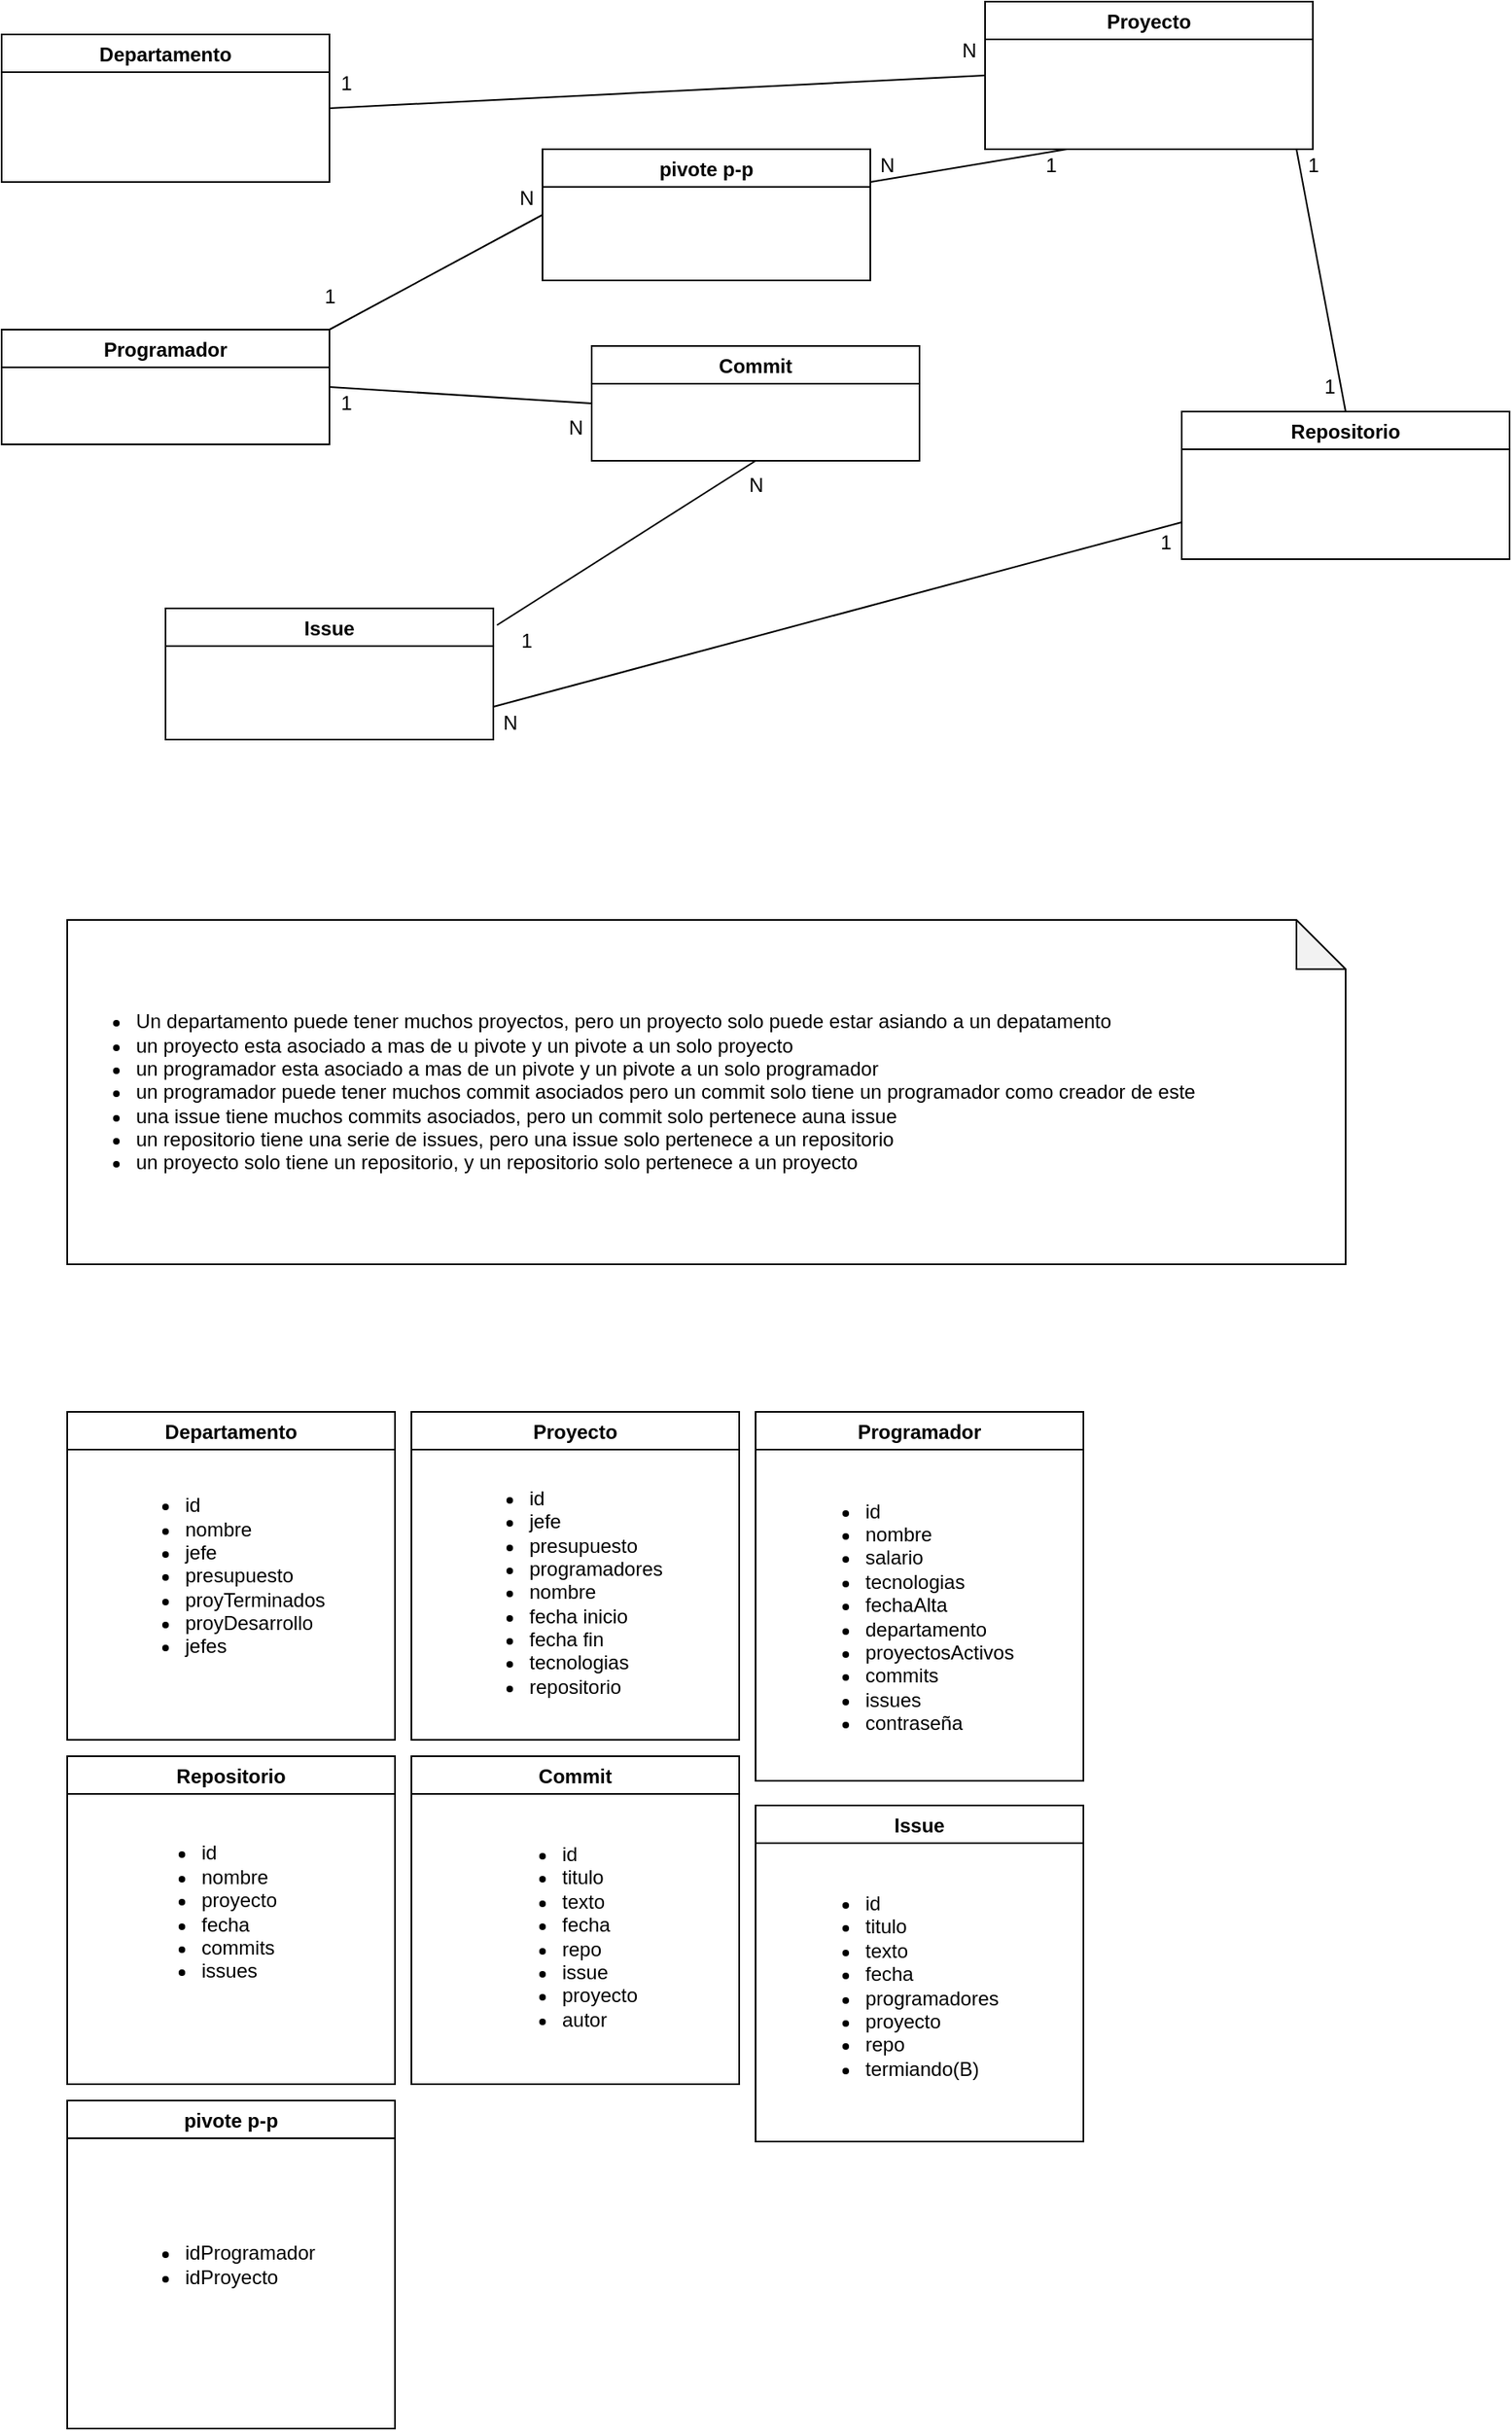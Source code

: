 <mxfile>
    <diagram id="Y_8CWcjjHNLW3_KD36bx" name="Page-1">
        <mxGraphModel dx="948" dy="571" grid="1" gridSize="10" guides="1" tooltips="1" connect="1" arrows="1" fold="1" page="1" pageScale="1" pageWidth="850" pageHeight="1100" math="0" shadow="0">
            <root>
                <mxCell id="0"/>
                <mxCell id="1" parent="0"/>
                <mxCell id="2" value="Departamento" style="swimlane;" parent="1" vertex="1">
                    <mxGeometry x="50" y="50" width="200" height="90" as="geometry"/>
                </mxCell>
                <mxCell id="4" value="Proyecto" style="swimlane;" parent="1" vertex="1">
                    <mxGeometry x="650" y="30" width="200" height="90" as="geometry"/>
                </mxCell>
                <mxCell id="5" value="" style="endArrow=none;html=1;exitX=1;exitY=0.5;exitDx=0;exitDy=0;entryX=0;entryY=0.5;entryDx=0;entryDy=0;" parent="1" source="2" target="4" edge="1">
                    <mxGeometry width="50" height="50" relative="1" as="geometry">
                        <mxPoint x="280" y="120" as="sourcePoint"/>
                        <mxPoint x="330" y="70" as="targetPoint"/>
                    </mxGeometry>
                </mxCell>
                <mxCell id="6" value="1" style="text;html=1;align=center;verticalAlign=middle;resizable=0;points=[];autosize=1;strokeColor=none;" parent="1" vertex="1">
                    <mxGeometry x="250" y="70" width="20" height="20" as="geometry"/>
                </mxCell>
                <mxCell id="7" value="N" style="text;html=1;align=center;verticalAlign=middle;resizable=0;points=[];autosize=1;strokeColor=none;" parent="1" vertex="1">
                    <mxGeometry x="630" y="50" width="20" height="20" as="geometry"/>
                </mxCell>
                <mxCell id="8" value="Programador" style="swimlane;" parent="1" vertex="1">
                    <mxGeometry x="50" y="230" width="200" height="70" as="geometry"/>
                </mxCell>
                <mxCell id="14" value="Commit" style="swimlane;" parent="1" vertex="1">
                    <mxGeometry x="410" y="240" width="200" height="70" as="geometry"/>
                </mxCell>
                <mxCell id="15" value="" style="endArrow=none;html=1;exitX=1;exitY=0.5;exitDx=0;exitDy=0;entryX=0;entryY=0.5;entryDx=0;entryDy=0;" parent="1" source="8" target="14" edge="1">
                    <mxGeometry width="50" height="50" relative="1" as="geometry">
                        <mxPoint x="260" y="270" as="sourcePoint"/>
                        <mxPoint x="350" y="290" as="targetPoint"/>
                    </mxGeometry>
                </mxCell>
                <mxCell id="16" value="1" style="text;html=1;align=center;verticalAlign=middle;resizable=0;points=[];autosize=1;strokeColor=none;" parent="1" vertex="1">
                    <mxGeometry x="250" y="265" width="20" height="20" as="geometry"/>
                </mxCell>
                <mxCell id="17" value="N" style="text;html=1;align=center;verticalAlign=middle;resizable=0;points=[];autosize=1;strokeColor=none;" parent="1" vertex="1">
                    <mxGeometry x="390" y="280" width="20" height="20" as="geometry"/>
                </mxCell>
                <mxCell id="18" value="Issue" style="swimlane;" parent="1" vertex="1">
                    <mxGeometry x="150" y="400" width="200" height="80" as="geometry"/>
                </mxCell>
                <mxCell id="19" value="" style="endArrow=none;html=1;entryX=0.5;entryY=1;entryDx=0;entryDy=0;exitX=1.011;exitY=0.128;exitDx=0;exitDy=0;exitPerimeter=0;" parent="1" source="18" target="14" edge="1">
                    <mxGeometry width="50" height="50" relative="1" as="geometry">
                        <mxPoint x="400" y="400" as="sourcePoint"/>
                        <mxPoint x="450" y="350" as="targetPoint"/>
                    </mxGeometry>
                </mxCell>
                <mxCell id="20" value="1" style="text;html=1;align=center;verticalAlign=middle;resizable=0;points=[];autosize=1;strokeColor=none;" parent="1" vertex="1">
                    <mxGeometry x="360" y="410" width="20" height="20" as="geometry"/>
                </mxCell>
                <mxCell id="21" value="N" style="text;html=1;align=center;verticalAlign=middle;resizable=0;points=[];autosize=1;strokeColor=none;" parent="1" vertex="1">
                    <mxGeometry x="500" y="315" width="20" height="20" as="geometry"/>
                </mxCell>
                <mxCell id="22" value="Repositorio" style="swimlane;" parent="1" vertex="1">
                    <mxGeometry x="770" y="280" width="200" height="90" as="geometry"/>
                </mxCell>
                <mxCell id="23" value="" style="endArrow=none;html=1;entryX=0.5;entryY=0;entryDx=0;entryDy=0;" parent="1" target="22" edge="1">
                    <mxGeometry width="50" height="50" relative="1" as="geometry">
                        <mxPoint x="840" y="120" as="sourcePoint"/>
                        <mxPoint x="770" y="150" as="targetPoint"/>
                    </mxGeometry>
                </mxCell>
                <mxCell id="24" value="1" style="text;html=1;align=center;verticalAlign=middle;resizable=0;points=[];autosize=1;strokeColor=none;" parent="1" vertex="1">
                    <mxGeometry x="840" y="120" width="20" height="20" as="geometry"/>
                </mxCell>
                <mxCell id="25" value="1" style="text;html=1;align=center;verticalAlign=middle;resizable=0;points=[];autosize=1;strokeColor=none;" parent="1" vertex="1">
                    <mxGeometry x="850" y="255" width="20" height="20" as="geometry"/>
                </mxCell>
                <mxCell id="26" value="" style="endArrow=none;html=1;exitX=1;exitY=0.75;exitDx=0;exitDy=0;entryX=0;entryY=0.75;entryDx=0;entryDy=0;" parent="1" source="18" target="22" edge="1">
                    <mxGeometry width="50" height="50" relative="1" as="geometry">
                        <mxPoint x="610" y="470" as="sourcePoint"/>
                        <mxPoint x="660" y="420" as="targetPoint"/>
                    </mxGeometry>
                </mxCell>
                <mxCell id="27" value="1" style="text;html=1;align=center;verticalAlign=middle;resizable=0;points=[];autosize=1;strokeColor=none;" parent="1" vertex="1">
                    <mxGeometry x="750" y="350" width="20" height="20" as="geometry"/>
                </mxCell>
                <mxCell id="28" value="N" style="text;html=1;align=center;verticalAlign=middle;resizable=0;points=[];autosize=1;strokeColor=none;" parent="1" vertex="1">
                    <mxGeometry x="350" y="460" width="20" height="20" as="geometry"/>
                </mxCell>
                <mxCell id="29" value="&lt;ul&gt;&lt;li&gt;Un departamento puede tener muchos proyectos, pero un proyecto solo puede estar asiando a un depatamento&lt;/li&gt;&lt;li&gt;un proyecto esta asociado a mas de u pivote y un pivote a un solo proyecto&lt;/li&gt;&lt;li&gt;un programador esta asociado a mas de un pivote y un pivote a un solo programador&lt;/li&gt;&lt;li&gt;un programador puede tener muchos commit asociados pero un commit solo tiene un programador como creador de este&lt;/li&gt;&lt;li&gt;una issue tiene muchos commits asociados, pero un commit solo pertenece auna issue&lt;/li&gt;&lt;li&gt;un repositorio tiene una serie de issues, pero una issue solo pertenece a un repositorio&lt;/li&gt;&lt;li&gt;un proyecto solo tiene un repositorio, y un repositorio solo pertenece a un proyecto&lt;/li&gt;&lt;/ul&gt;" style="shape=note;whiteSpace=wrap;html=1;backgroundOutline=1;darkOpacity=0.05;align=left;" parent="1" vertex="1">
                    <mxGeometry x="90" y="590" width="780" height="210" as="geometry"/>
                </mxCell>
                <mxCell id="30" value="Departamento" style="swimlane;" vertex="1" parent="1">
                    <mxGeometry x="90" y="890" width="200" height="200" as="geometry"/>
                </mxCell>
                <mxCell id="31" value="&lt;ul&gt;&lt;li&gt;id&lt;/li&gt;&lt;li&gt;nombre&lt;/li&gt;&lt;li&gt;jefe&lt;/li&gt;&lt;li&gt;presupuesto&lt;/li&gt;&lt;li&gt;proyTerminados&lt;/li&gt;&lt;li&gt;proyDesarrollo&lt;/li&gt;&lt;li&gt;jefes&lt;/li&gt;&lt;/ul&gt;" style="text;html=1;align=left;verticalAlign=middle;resizable=0;points=[];autosize=1;strokeColor=none;fillColor=none;" vertex="1" parent="30">
                    <mxGeometry x="30" y="15" width="140" height="170" as="geometry"/>
                </mxCell>
                <mxCell id="32" value="Proyecto" style="swimlane;" vertex="1" parent="1">
                    <mxGeometry x="300" y="890" width="200" height="200" as="geometry"/>
                </mxCell>
                <mxCell id="33" value="&lt;ul&gt;&lt;li&gt;id&lt;/li&gt;&lt;li&gt;jefe&lt;/li&gt;&lt;li&gt;presupuesto&lt;/li&gt;&lt;li&gt;programadores&lt;/li&gt;&lt;li&gt;nombre&lt;/li&gt;&lt;li&gt;fecha inicio&lt;/li&gt;&lt;li&gt;fecha fin&lt;/li&gt;&lt;li&gt;tecnologias&lt;/li&gt;&lt;li&gt;repositorio&lt;/li&gt;&lt;/ul&gt;" style="text;html=1;align=left;verticalAlign=middle;resizable=0;points=[];autosize=1;strokeColor=none;fillColor=none;" vertex="1" parent="32">
                    <mxGeometry x="30" y="5" width="140" height="210" as="geometry"/>
                </mxCell>
                <mxCell id="34" value="Programador" style="swimlane;" vertex="1" parent="1">
                    <mxGeometry x="510" y="890" width="200" height="225" as="geometry"/>
                </mxCell>
                <mxCell id="35" value="&lt;ul&gt;&lt;li&gt;id&lt;/li&gt;&lt;li&gt;nombre&lt;/li&gt;&lt;li&gt;salario&lt;/li&gt;&lt;li&gt;tecnologias&lt;/li&gt;&lt;li&gt;fechaAlta&lt;/li&gt;&lt;li&gt;departamento&lt;/li&gt;&lt;li&gt;proyectosActivos&lt;/li&gt;&lt;li&gt;commits&lt;/li&gt;&lt;li&gt;issues&lt;/li&gt;&lt;li&gt;contraseña&lt;/li&gt;&lt;/ul&gt;" style="text;html=1;align=left;verticalAlign=middle;resizable=0;points=[];autosize=1;strokeColor=none;fillColor=none;" vertex="1" parent="34">
                    <mxGeometry x="25" y="10" width="150" height="230" as="geometry"/>
                </mxCell>
                <mxCell id="36" value="Repositorio" style="swimlane;" vertex="1" parent="1">
                    <mxGeometry x="90" y="1100" width="200" height="200" as="geometry"/>
                </mxCell>
                <mxCell id="37" value="&lt;ul&gt;&lt;li&gt;id&lt;/li&gt;&lt;li&gt;nombre&lt;/li&gt;&lt;li&gt;proyecto&lt;/li&gt;&lt;li&gt;fecha&lt;/li&gt;&lt;li&gt;commits&lt;/li&gt;&lt;li&gt;issues&lt;/li&gt;&lt;/ul&gt;" style="text;html=1;align=left;verticalAlign=middle;resizable=0;points=[];autosize=1;strokeColor=none;fillColor=none;" vertex="1" parent="36">
                    <mxGeometry x="40" y="20" width="100" height="150" as="geometry"/>
                </mxCell>
                <mxCell id="38" value="Commit" style="swimlane;" vertex="1" parent="1">
                    <mxGeometry x="300" y="1100" width="200" height="200" as="geometry"/>
                </mxCell>
                <mxCell id="40" value="Issue" style="swimlane;" vertex="1" parent="1">
                    <mxGeometry x="510" y="1130" width="200" height="205" as="geometry"/>
                </mxCell>
                <mxCell id="41" value="&lt;ul&gt;&lt;li&gt;id&lt;/li&gt;&lt;li&gt;titulo&lt;/li&gt;&lt;li&gt;texto&lt;/li&gt;&lt;li&gt;fecha&lt;/li&gt;&lt;li&gt;programadores&lt;/li&gt;&lt;li&gt;proyecto&lt;/li&gt;&lt;li&gt;repo&lt;/li&gt;&lt;li&gt;termiando(B)&lt;/li&gt;&lt;/ul&gt;" style="text;html=1;align=left;verticalAlign=middle;resizable=0;points=[];autosize=1;strokeColor=none;fillColor=none;" vertex="1" parent="40">
                    <mxGeometry x="25" y="15" width="140" height="190" as="geometry"/>
                </mxCell>
                <mxCell id="42" value="pivote p-p" style="swimlane;" vertex="1" parent="1">
                    <mxGeometry x="90" y="1310" width="200" height="200" as="geometry"/>
                </mxCell>
                <mxCell id="43" value="&lt;ul&gt;&lt;li&gt;idProgramador&lt;/li&gt;&lt;li&gt;idProyecto&lt;/li&gt;&lt;/ul&gt;" style="text;html=1;align=left;verticalAlign=middle;resizable=0;points=[];autosize=1;strokeColor=none;fillColor=none;" vertex="1" parent="42">
                    <mxGeometry x="30" y="65" width="130" height="70" as="geometry"/>
                </mxCell>
                <mxCell id="44" value="pivote p-p" style="swimlane;" vertex="1" parent="1">
                    <mxGeometry x="380" y="120" width="200" height="80" as="geometry"/>
                </mxCell>
                <mxCell id="45" value="" style="endArrow=none;html=1;exitX=1;exitY=0;exitDx=0;exitDy=0;entryX=0;entryY=0.5;entryDx=0;entryDy=0;" edge="1" parent="1" source="8" target="44">
                    <mxGeometry width="50" height="50" relative="1" as="geometry">
                        <mxPoint x="260" y="220" as="sourcePoint"/>
                        <mxPoint x="370" y="170" as="targetPoint"/>
                    </mxGeometry>
                </mxCell>
                <mxCell id="46" value="" style="endArrow=none;html=1;entryX=0.25;entryY=1;entryDx=0;entryDy=0;exitX=1;exitY=0.25;exitDx=0;exitDy=0;" edge="1" parent="1" source="44" target="4">
                    <mxGeometry width="50" height="50" relative="1" as="geometry">
                        <mxPoint x="580" y="190" as="sourcePoint"/>
                        <mxPoint x="630" y="140" as="targetPoint"/>
                    </mxGeometry>
                </mxCell>
                <mxCell id="47" value="1" style="text;html=1;align=center;verticalAlign=middle;resizable=0;points=[];autosize=1;strokeColor=none;fillColor=none;" vertex="1" parent="1">
                    <mxGeometry x="680" y="120" width="20" height="20" as="geometry"/>
                </mxCell>
                <mxCell id="48" value="N" style="text;html=1;align=center;verticalAlign=middle;resizable=0;points=[];autosize=1;strokeColor=none;fillColor=none;" vertex="1" parent="1">
                    <mxGeometry x="580" y="120" width="20" height="20" as="geometry"/>
                </mxCell>
                <mxCell id="49" value="1" style="text;html=1;align=center;verticalAlign=middle;resizable=0;points=[];autosize=1;strokeColor=none;fillColor=none;" vertex="1" parent="1">
                    <mxGeometry x="240" y="200" width="20" height="20" as="geometry"/>
                </mxCell>
                <mxCell id="50" value="N" style="text;html=1;align=center;verticalAlign=middle;resizable=0;points=[];autosize=1;strokeColor=none;fillColor=none;" vertex="1" parent="1">
                    <mxGeometry x="360" y="140" width="20" height="20" as="geometry"/>
                </mxCell>
                <mxCell id="39" value="&lt;ul&gt;&lt;li&gt;id&lt;/li&gt;&lt;li&gt;titulo&lt;/li&gt;&lt;li&gt;texto&lt;/li&gt;&lt;li&gt;fecha&lt;/li&gt;&lt;li&gt;repo&lt;/li&gt;&lt;li&gt;issue&lt;/li&gt;&lt;li&gt;proyecto&lt;/li&gt;&lt;li&gt;autor&lt;/li&gt;&lt;/ul&gt;" style="text;html=1;align=left;verticalAlign=middle;resizable=0;points=[];autosize=1;strokeColor=none;fillColor=none;" vertex="1" parent="1">
                    <mxGeometry x="350" y="1115" width="100" height="190" as="geometry"/>
                </mxCell>
            </root>
        </mxGraphModel>
    </diagram>
</mxfile>